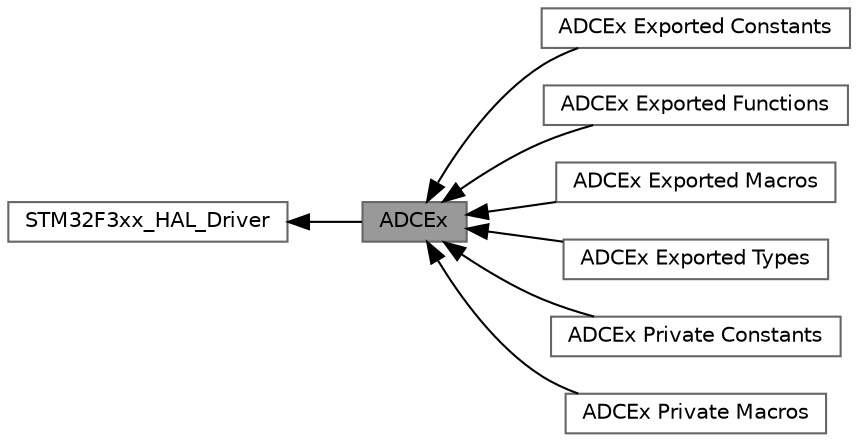 digraph "ADCEx"
{
 // LATEX_PDF_SIZE
  bgcolor="transparent";
  edge [fontname=Helvetica,fontsize=10,labelfontname=Helvetica,labelfontsize=10];
  node [fontname=Helvetica,fontsize=10,shape=box,height=0.2,width=0.4];
  rankdir=LR;
  Node1 [id="Node000001",label="ADCEx",height=0.2,width=0.4,color="gray40", fillcolor="grey60", style="filled", fontcolor="black",tooltip="ADC Extended HAL module driver."];
  Node4 [id="Node000004",label="ADCEx Exported Constants",height=0.2,width=0.4,color="grey40", fillcolor="white", style="filled",URL="$group___a_d_c_ex___exported___constants.html",tooltip=" "];
  Node8 [id="Node000008",label="ADCEx Exported Functions",height=0.2,width=0.4,color="grey40", fillcolor="white", style="filled",URL="$group___a_d_c_ex___exported___functions.html",tooltip=" "];
  Node5 [id="Node000005",label="ADCEx Exported Macros",height=0.2,width=0.4,color="grey40", fillcolor="white", style="filled",URL="$group___a_d_c_ex___exported___macros.html",tooltip=" "];
  Node3 [id="Node000003",label="ADCEx Exported Types",height=0.2,width=0.4,color="grey40", fillcolor="white", style="filled",URL="$group___a_d_c_ex___exported___types.html",tooltip=" "];
  Node6 [id="Node000006",label="ADCEx Private Constants",height=0.2,width=0.4,color="grey40", fillcolor="white", style="filled",URL="$group___a_d_c_ex___private___constants.html",tooltip=" "];
  Node7 [id="Node000007",label="ADCEx Private Macros",height=0.2,width=0.4,color="grey40", fillcolor="white", style="filled",URL="$group___a_d_c_ex___private___macro.html",tooltip=" "];
  Node2 [id="Node000002",label="STM32F3xx_HAL_Driver",height=0.2,width=0.4,color="grey40", fillcolor="white", style="filled",URL="$group___s_t_m32_f3xx___h_a_l___driver.html",tooltip=" "];
  Node2->Node1 [shape=plaintext, dir="back", style="solid"];
  Node1->Node3 [shape=plaintext, dir="back", style="solid"];
  Node1->Node4 [shape=plaintext, dir="back", style="solid"];
  Node1->Node5 [shape=plaintext, dir="back", style="solid"];
  Node1->Node6 [shape=plaintext, dir="back", style="solid"];
  Node1->Node7 [shape=plaintext, dir="back", style="solid"];
  Node1->Node8 [shape=plaintext, dir="back", style="solid"];
}
